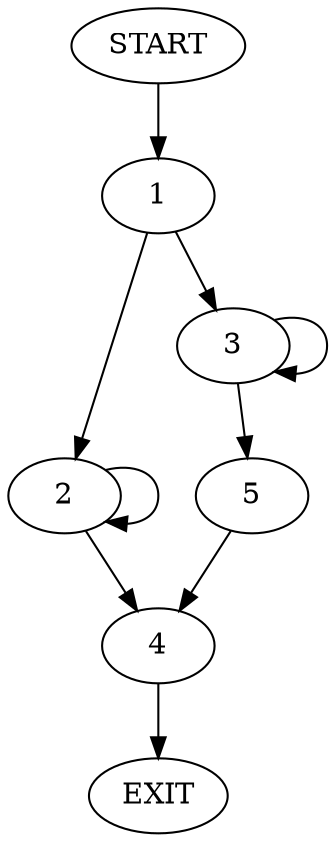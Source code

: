 digraph {
0 [label="START"]
6 [label="EXIT"]
0 -> 1
1 -> 2
1 -> 3
2 -> 2
2 -> 4
3 -> 5
3 -> 3
5 -> 4
4 -> 6
}
